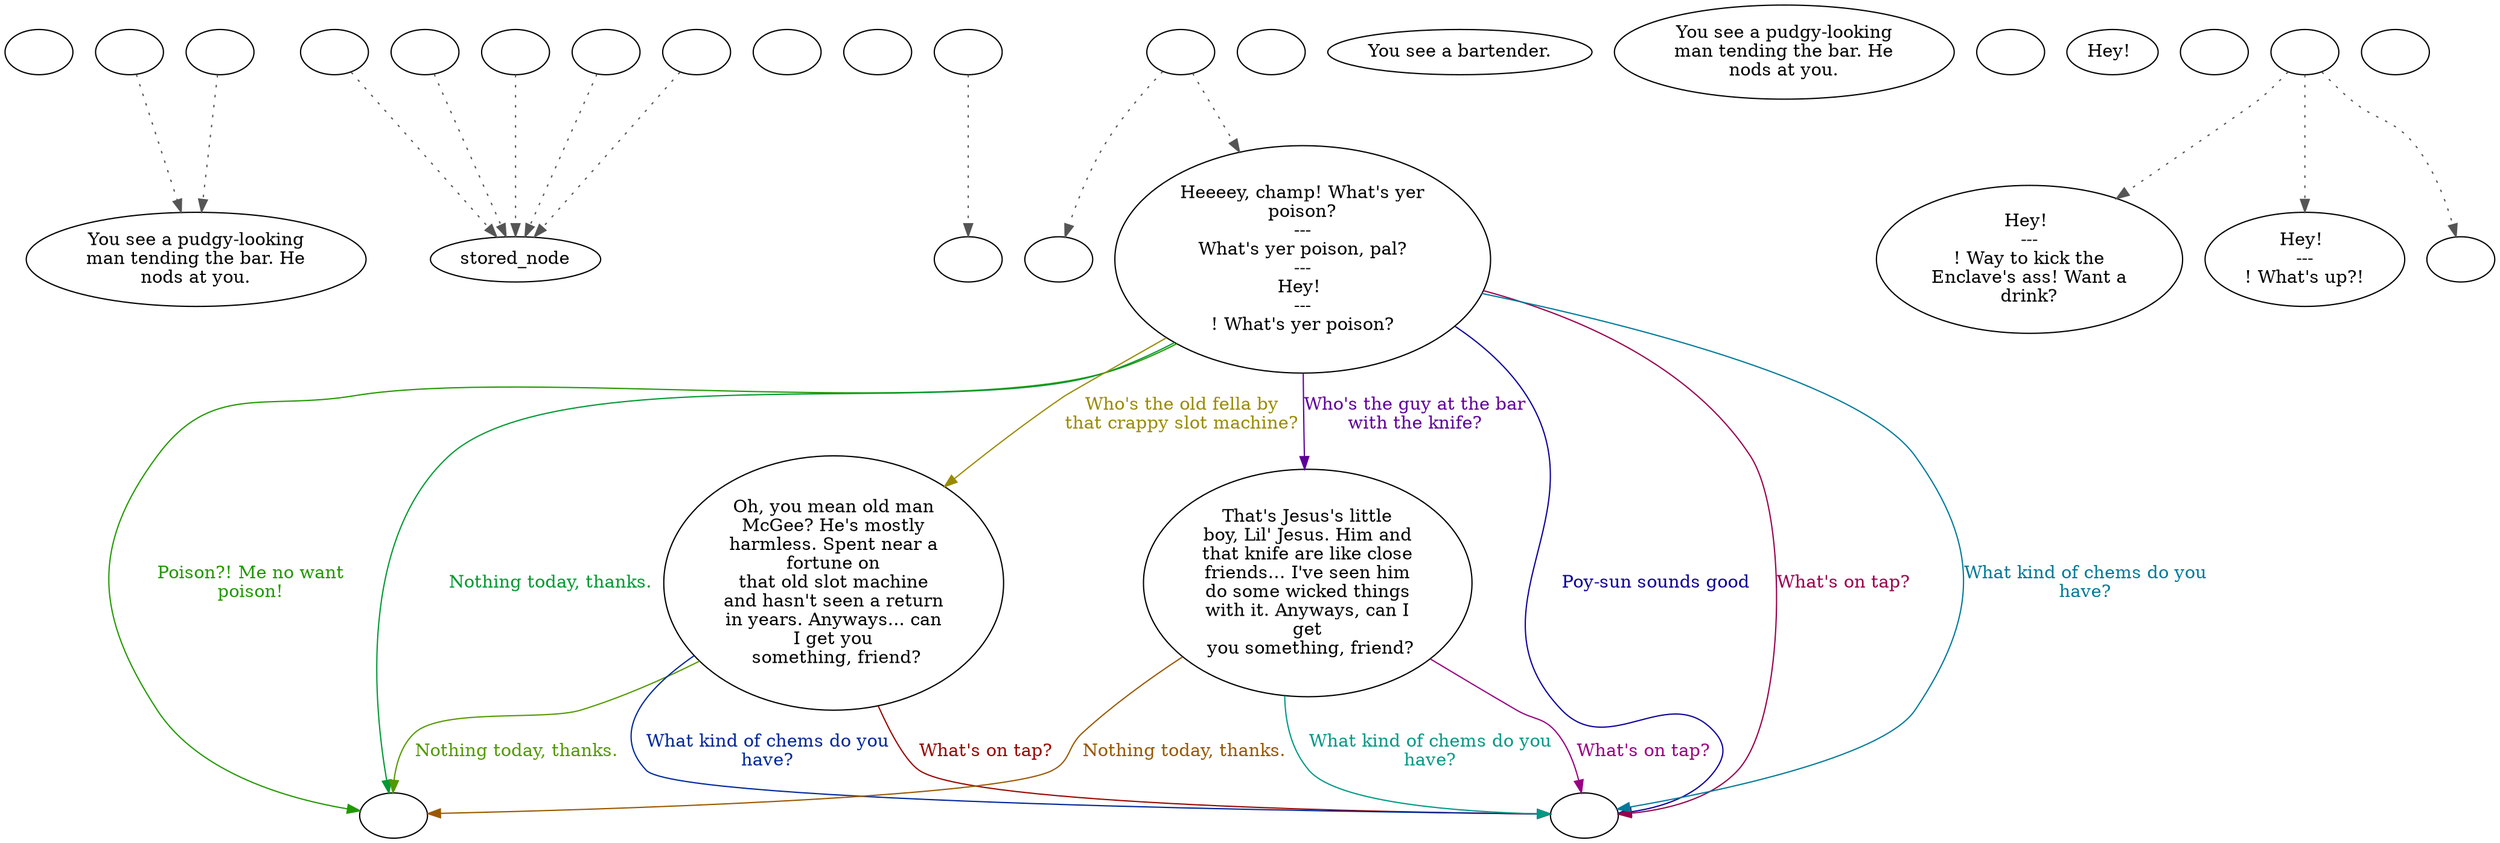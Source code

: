 digraph ncBarten {
  "checkPartyMembersNearDoor" [style=filled       fillcolor="#FFFFFF"       color="#000000"]
  "checkPartyMembersNearDoor" [label=""]
  "ChooseFromList" [style=filled       fillcolor="#FFFFFF"       color="#000000"]
  "ChooseFromList" [label="You see a pudgy-looking\nman tending the bar. He\nnods at you."]
  "CLICK_PREV" [style=filled       fillcolor="#FFFFFF"       color="#000000"]
  "CLICK_PREV" -> "ChooseFromList" [style=dotted color="#555555"]
  "CLICK_PREV" [label=""]
  "CLICK_0" [style=filled       fillcolor="#FFFFFF"       color="#000000"]
  "CLICK_0" -> "stored_node" [style=dotted color="#555555"]
  "CLICK_0" [label=""]
  "CLICK_1" [style=filled       fillcolor="#FFFFFF"       color="#000000"]
  "CLICK_1" -> "stored_node" [style=dotted color="#555555"]
  "CLICK_1" [label=""]
  "CLICK_2" [style=filled       fillcolor="#FFFFFF"       color="#000000"]
  "CLICK_2" -> "stored_node" [style=dotted color="#555555"]
  "CLICK_2" [label=""]
  "CLICK_3" [style=filled       fillcolor="#FFFFFF"       color="#000000"]
  "CLICK_3" -> "stored_node" [style=dotted color="#555555"]
  "CLICK_3" [label=""]
  "CLICK_4" [style=filled       fillcolor="#FFFFFF"       color="#000000"]
  "CLICK_4" -> "stored_node" [style=dotted color="#555555"]
  "CLICK_4" [label=""]
  "CLICK_MORE" [style=filled       fillcolor="#FFFFFF"       color="#000000"]
  "CLICK_MORE" -> "ChooseFromList" [style=dotted color="#555555"]
  "CLICK_MORE" [label=""]
  "start" [style=filled       fillcolor="#FFFFFF"       color="#000000"]
  "start" [label=""]
  "critter_p_proc" [style=filled       fillcolor="#FFFFFF"       color="#000000"]
  "critter_p_proc" [label=""]
  "pickup_p_proc" [style=filled       fillcolor="#FFFFFF"       color="#000000"]
  "pickup_p_proc" -> "Node998" [style=dotted color="#555555"]
  "pickup_p_proc" [label=""]
  "talk_p_proc" [style=filled       fillcolor="#FFFFFF"       color="#000000"]
  "talk_p_proc" -> "Node004" [style=dotted color="#555555"]
  "talk_p_proc" -> "Node005" [style=dotted color="#555555"]
  "talk_p_proc" [label=""]
  "destroy_p_proc" [style=filled       fillcolor="#FFFFFF"       color="#000000"]
  "destroy_p_proc" [label=""]
  "look_at_p_proc" [style=filled       fillcolor="#FFFFFF"       color="#000000"]
  "look_at_p_proc" [label="You see a bartender."]
  "description_p_proc" [style=filled       fillcolor="#FFFFFF"       color="#000000"]
  "description_p_proc" [label="You see a pudgy-looking\nman tending the bar. He\nnods at you."]
  "use_skill_on_p_proc" [style=filled       fillcolor="#FFFFFF"       color="#000000"]
  "use_skill_on_p_proc" [label=""]
  "damage_p_proc" [style=filled       fillcolor="#FFFFFF"       color="#000000"]
  "damage_p_proc" [label="Hey! "]
  "map_enter_p_proc" [style=filled       fillcolor="#FFFFFF"       color="#000000"]
  "map_enter_p_proc" [label=""]
  "timed_event_p_proc" [style=filled       fillcolor="#FFFFFF"       color="#000000"]
  "timed_event_p_proc" -> "Node001" [style=dotted color="#555555"]
  "timed_event_p_proc" -> "Node002" [style=dotted color="#555555"]
  "timed_event_p_proc" -> "Node003" [style=dotted color="#555555"]
  "timed_event_p_proc" [label=""]
  "map_update_p_proc" [style=filled       fillcolor="#FFFFFF"       color="#000000"]
  "map_update_p_proc" [label=""]
  "Node998" [style=filled       fillcolor="#FFFFFF"       color="#000000"]
  "Node998" [label=""]
  "Node999" [style=filled       fillcolor="#FFFFFF"       color="#000000"]
  "Node999" [label=""]
  "Node001" [style=filled       fillcolor="#FFFFFF"       color="#000000"]
  "Node001" [label="Hey! \n---\n! Way to kick the\nEnclave's ass! Want a\ndrink?"]
  "Node002" [style=filled       fillcolor="#FFFFFF"       color="#000000"]
  "Node002" [label="Hey! \n---\n! What's up?!"]
  "Node003" [style=filled       fillcolor="#FFFFFF"       color="#000000"]
  "Node003" [label=""]
  "Node004" [style=filled       fillcolor="#FFFFFF"       color="#000000"]
  "Node004" [label=""]
  "Node005" [style=filled       fillcolor="#FFFFFF"       color="#000000"]
  "Node005" [label="Heeeey, champ! What's yer\npoison?\n---\nWhat's yer poison, pal?\n---\nHey! \n---\n! What's yer poison?"]
  "Node005" -> "Node990" [label="Poy-sun sounds good" color="#0C0099" fontcolor="#0C0099"]
  "Node005" -> "Node999" [label="Poison?! Me no want\npoison!" color="#219900" fontcolor="#219900"]
  "Node005" -> "Node990" [label="What's on tap?" color="#99004D" fontcolor="#99004D"]
  "Node005" -> "Node990" [label="What kind of chems do you\nhave?" color="#007A99" fontcolor="#007A99"]
  "Node005" -> "Node006" [label="Who's the old fella by\nthat crappy slot machine?" color="#998B00" fontcolor="#998B00"]
  "Node005" -> "Node007" [label="Who's the guy at the bar\nwith the knife?" color="#5F0099" fontcolor="#5F0099"]
  "Node005" -> "Node999" [label="Nothing today, thanks." color="#009932" fontcolor="#009932"]
  "Node006" [style=filled       fillcolor="#FFFFFF"       color="#000000"]
  "Node006" [label="Oh, you mean old man\nMcGee? He's mostly\nharmless. Spent near a\nfortune on\nthat old slot machine\nand hasn't seen a return\nin years. Anyways... can\nI get you\n something, friend?"]
  "Node006" -> "Node990" [label="What's on tap?" color="#990500" fontcolor="#990500"]
  "Node006" -> "Node990" [label="What kind of chems do you\nhave?" color="#002799" fontcolor="#002799"]
  "Node006" -> "Node999" [label="Nothing today, thanks." color="#549900" fontcolor="#549900"]
  "Node007" [style=filled       fillcolor="#FFFFFF"       color="#000000"]
  "Node007" [label="That's Jesus's little\nboy, Lil' Jesus. Him and\nthat knife are like close\nfriends… I've seen him\ndo some wicked things\nwith it. Anyways, can I\nget\n you something, friend?"]
  "Node007" -> "Node990" [label="What's on tap?" color="#990081" fontcolor="#990081"]
  "Node007" -> "Node990" [label="What kind of chems do you\nhave?" color="#009985" fontcolor="#009985"]
  "Node007" -> "Node999" [label="Nothing today, thanks." color="#995800" fontcolor="#995800"]
  "Node990" [style=filled       fillcolor="#FFFFFF"       color="#000000"]
  "Node990" [label=""]
}